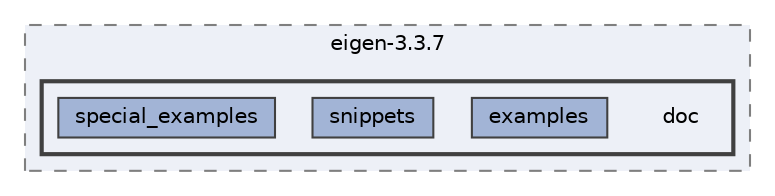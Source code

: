 digraph "external/taskflow/3rd-party/eigen-3.3.7/doc"
{
 // LATEX_PDF_SIZE
  bgcolor="transparent";
  edge [fontname=Helvetica,fontsize=10,labelfontname=Helvetica,labelfontsize=10];
  node [fontname=Helvetica,fontsize=10,shape=box,height=0.2,width=0.4];
  compound=true
  subgraph clusterdir_6c93be1e894d30561f4c37354dfed8f5 {
    graph [ bgcolor="#edf0f7", pencolor="grey50", label="eigen-3.3.7", fontname=Helvetica,fontsize=10 style="filled,dashed", URL="dir_6c93be1e894d30561f4c37354dfed8f5.html",tooltip=""]
  subgraph clusterdir_df1c53aad61ac9a89ffcaf57d48bbbf0 {
    graph [ bgcolor="#edf0f7", pencolor="grey25", label="", fontname=Helvetica,fontsize=10 style="filled,bold", URL="dir_df1c53aad61ac9a89ffcaf57d48bbbf0.html",tooltip=""]
    dir_df1c53aad61ac9a89ffcaf57d48bbbf0 [shape=plaintext, label="doc"];
  dir_8a364182362629596c9de0aef7c9e13a [label="examples", fillcolor="#a2b4d6", color="grey25", style="filled", URL="dir_8a364182362629596c9de0aef7c9e13a.html",tooltip=""];
  dir_061b60f3523f0eea2bc54a62c1790b74 [label="snippets", fillcolor="#a2b4d6", color="grey25", style="filled", URL="dir_061b60f3523f0eea2bc54a62c1790b74.html",tooltip=""];
  dir_c2a61a220ccc620f6db95a7acadab4d2 [label="special_examples", fillcolor="#a2b4d6", color="grey25", style="filled", URL="dir_c2a61a220ccc620f6db95a7acadab4d2.html",tooltip=""];
  }
  }
}
